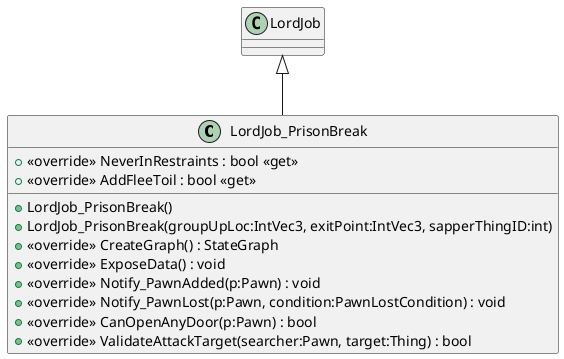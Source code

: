 @startuml
class LordJob_PrisonBreak {
    + <<override>> NeverInRestraints : bool <<get>>
    + <<override>> AddFleeToil : bool <<get>>
    + LordJob_PrisonBreak()
    + LordJob_PrisonBreak(groupUpLoc:IntVec3, exitPoint:IntVec3, sapperThingID:int)
    + <<override>> CreateGraph() : StateGraph
    + <<override>> ExposeData() : void
    + <<override>> Notify_PawnAdded(p:Pawn) : void
    + <<override>> Notify_PawnLost(p:Pawn, condition:PawnLostCondition) : void
    + <<override>> CanOpenAnyDoor(p:Pawn) : bool
    + <<override>> ValidateAttackTarget(searcher:Pawn, target:Thing) : bool
}
LordJob <|-- LordJob_PrisonBreak
@enduml
